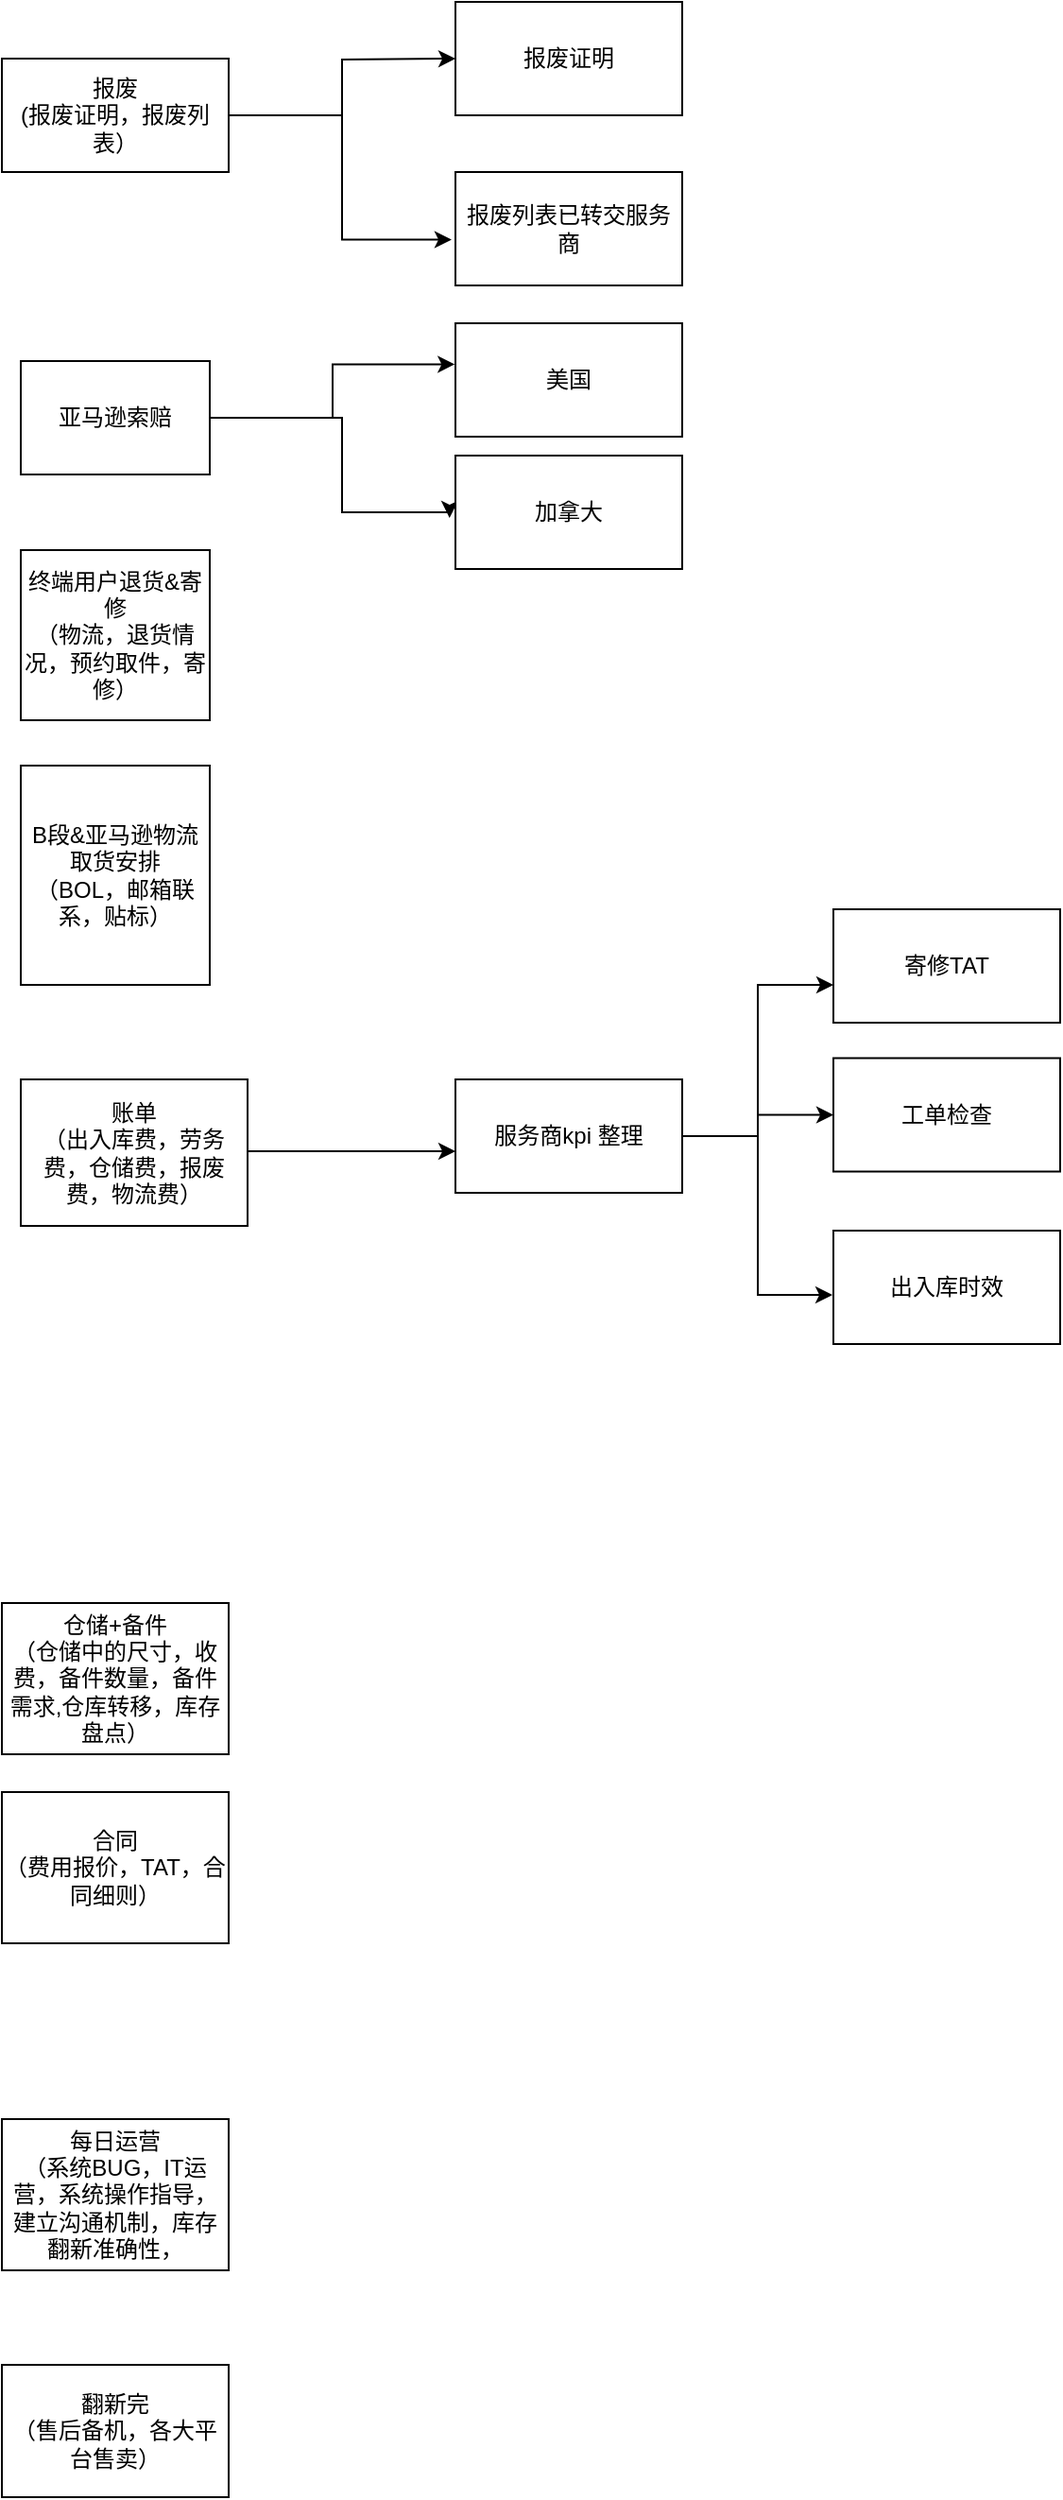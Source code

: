 <mxfile version="28.2.0">
  <diagram name="第 1 页" id="1Esn9ro6XN1vBcYwOcyz">
    <mxGraphModel dx="1737" dy="917" grid="1" gridSize="10" guides="1" tooltips="1" connect="0" arrows="1" fold="1" page="1" pageScale="1" pageWidth="1169" pageHeight="827" math="0" shadow="0">
      <root>
        <mxCell id="0" />
        <mxCell id="1" parent="0" />
        <mxCell id="wjj3jNI6rKhN0fVy201V-10" value="&lt;div&gt;终端用户退货&amp;amp;寄修&lt;/div&gt;&lt;div&gt;（物流，退货情况，预约取件，寄修）&lt;br&gt;&lt;/div&gt;" style="rounded=0;whiteSpace=wrap;html=1;movable=1;resizable=1;rotatable=1;deletable=1;editable=1;locked=0;connectable=1;" parent="1" vertex="1">
          <mxGeometry x="610" y="300" width="100" height="90" as="geometry" />
        </mxCell>
        <mxCell id="wjj3jNI6rKhN0fVy201V-11" value="&lt;div&gt;B段&amp;amp;亚马逊物流取货安排&lt;/div&gt;&lt;div&gt;（BOL，邮箱联系，贴标）&lt;br&gt;&lt;/div&gt;" style="rounded=0;whiteSpace=wrap;html=1;movable=1;resizable=1;rotatable=1;deletable=1;editable=1;locked=0;connectable=1;" parent="1" vertex="1">
          <mxGeometry x="610" y="414" width="100" height="116" as="geometry" />
        </mxCell>
        <mxCell id="yl8fu_R_bbKn2pTYyC4k-1" style="edgeStyle=orthogonalEdgeStyle;rounded=0;orthogonalLoop=1;jettySize=auto;html=1;entryX=-0.003;entryY=0.362;entryDx=0;entryDy=0;entryPerimeter=0;" edge="1" parent="1" source="wjj3jNI6rKhN0fVy201V-15" target="yl8fu_R_bbKn2pTYyC4k-3">
          <mxGeometry relative="1" as="geometry">
            <mxPoint x="790" y="190.0" as="targetPoint" />
          </mxGeometry>
        </mxCell>
        <mxCell id="yl8fu_R_bbKn2pTYyC4k-2" style="edgeStyle=orthogonalEdgeStyle;rounded=0;orthogonalLoop=1;jettySize=auto;html=1;entryX=-0.026;entryY=0.55;entryDx=0;entryDy=0;entryPerimeter=0;" edge="1" parent="1" source="wjj3jNI6rKhN0fVy201V-15" target="yl8fu_R_bbKn2pTYyC4k-5">
          <mxGeometry relative="1" as="geometry">
            <mxPoint x="790" y="280" as="targetPoint" />
            <Array as="points">
              <mxPoint x="780" y="230" />
              <mxPoint x="780" y="280" />
              <mxPoint x="837" y="280" />
            </Array>
          </mxGeometry>
        </mxCell>
        <mxCell id="wjj3jNI6rKhN0fVy201V-15" value="&lt;div&gt;亚马逊索赔&lt;/div&gt;" style="whiteSpace=wrap;html=1;movable=1;resizable=1;rotatable=1;deletable=1;editable=1;locked=0;connectable=1;" parent="1" vertex="1">
          <mxGeometry x="610" y="200" width="100" height="60" as="geometry" />
        </mxCell>
        <mxCell id="kCKUYcgS-TqvOsKxTB6P-13" style="edgeStyle=orthogonalEdgeStyle;rounded=0;orthogonalLoop=1;jettySize=auto;html=1;" parent="1" source="wjj3jNI6rKhN0fVy201V-24" edge="1">
          <mxGeometry relative="1" as="geometry">
            <mxPoint x="840" y="40" as="targetPoint" />
          </mxGeometry>
        </mxCell>
        <mxCell id="kCKUYcgS-TqvOsKxTB6P-15" style="edgeStyle=orthogonalEdgeStyle;rounded=0;orthogonalLoop=1;jettySize=auto;html=1;entryX=-0.017;entryY=0.596;entryDx=0;entryDy=0;entryPerimeter=0;" parent="1" source="wjj3jNI6rKhN0fVy201V-24" target="kCKUYcgS-TqvOsKxTB6P-16" edge="1">
          <mxGeometry relative="1" as="geometry">
            <mxPoint x="780" y="180" as="targetPoint" />
          </mxGeometry>
        </mxCell>
        <mxCell id="wjj3jNI6rKhN0fVy201V-24" value="&lt;div&gt;报废&lt;/div&gt;&lt;div&gt;(报废证明，报废列表）&lt;br&gt;&lt;/div&gt;" style="whiteSpace=wrap;html=1;movable=1;resizable=1;rotatable=1;deletable=1;editable=1;locked=0;connectable=1;" parent="1" vertex="1">
          <mxGeometry x="600" y="40" width="120" height="60" as="geometry" />
        </mxCell>
        <mxCell id="wjj3jNI6rKhN0fVy201V-26" value="&lt;div&gt;翻新完&lt;/div&gt;&lt;div&gt;（售后备机，各大平台售卖）&lt;br&gt;&lt;/div&gt;" style="whiteSpace=wrap;html=1;movable=1;resizable=1;rotatable=1;deletable=1;editable=1;locked=0;connectable=1;" parent="1" vertex="1">
          <mxGeometry x="600" y="1260" width="120" height="70" as="geometry" />
        </mxCell>
        <mxCell id="wjj3jNI6rKhN0fVy201V-44" value="&lt;div&gt;仓储+备件&lt;/div&gt;&lt;div&gt;（仓储中的尺寸，收费，备件数量，备件需求,仓库转移，库存盘点）&lt;br&gt;&lt;/div&gt;" style="rounded=0;whiteSpace=wrap;html=1;movable=1;resizable=1;rotatable=1;deletable=1;editable=1;locked=0;connectable=1;" parent="1" vertex="1">
          <mxGeometry x="600" y="857" width="120" height="80" as="geometry" />
        </mxCell>
        <mxCell id="wjj3jNI6rKhN0fVy201V-45" value="&lt;div&gt;账单&lt;/div&gt;&lt;div&gt;（出入库费，劳务费，仓储费，报废费，物流费）&lt;br&gt;&lt;/div&gt;" style="rounded=0;whiteSpace=wrap;html=1;movable=1;resizable=1;rotatable=1;deletable=1;editable=1;locked=0;connectable=1;" parent="1" vertex="1">
          <mxGeometry x="610" y="580" width="120" height="77.5" as="geometry" />
        </mxCell>
        <mxCell id="wjj3jNI6rKhN0fVy201V-46" value="&lt;div&gt;合同&lt;/div&gt;&lt;div&gt;（费用报价，TAT，合同细则）&lt;br&gt;&lt;/div&gt;" style="rounded=0;whiteSpace=wrap;html=1;movable=1;resizable=1;rotatable=1;deletable=1;editable=1;locked=0;connectable=1;" parent="1" vertex="1">
          <mxGeometry x="600" y="957" width="120" height="80" as="geometry" />
        </mxCell>
        <mxCell id="wjj3jNI6rKhN0fVy201V-49" value="&lt;div&gt;每日运营&lt;/div&gt;&lt;div&gt;（系统BUG，IT运营，系统操作指导，建立沟通机制，库存翻新准确性，&lt;br&gt;&lt;/div&gt;" style="rounded=0;whiteSpace=wrap;html=1;movable=1;resizable=1;rotatable=1;deletable=1;editable=1;locked=0;connectable=1;" parent="1" vertex="1">
          <mxGeometry x="600" y="1130" width="120" height="80" as="geometry" />
        </mxCell>
        <mxCell id="kCKUYcgS-TqvOsKxTB6P-4" value="" style="endArrow=classic;html=1;rounded=0;" parent="1" edge="1">
          <mxGeometry width="50" height="50" relative="1" as="geometry">
            <mxPoint x="730" y="618.04" as="sourcePoint" />
            <mxPoint x="840" y="618.04" as="targetPoint" />
          </mxGeometry>
        </mxCell>
        <mxCell id="kCKUYcgS-TqvOsKxTB6P-6" style="edgeStyle=orthogonalEdgeStyle;rounded=0;orthogonalLoop=1;jettySize=auto;html=1;entryX=0;entryY=0.667;entryDx=0;entryDy=0;entryPerimeter=0;" parent="1" source="kCKUYcgS-TqvOsKxTB6P-5" target="kCKUYcgS-TqvOsKxTB6P-7" edge="1">
          <mxGeometry relative="1" as="geometry">
            <mxPoint x="1010" y="727" as="targetPoint" />
          </mxGeometry>
        </mxCell>
        <mxCell id="kCKUYcgS-TqvOsKxTB6P-10" style="edgeStyle=orthogonalEdgeStyle;rounded=0;orthogonalLoop=1;jettySize=auto;html=1;" parent="1" source="kCKUYcgS-TqvOsKxTB6P-5" target="kCKUYcgS-TqvOsKxTB6P-8" edge="1">
          <mxGeometry relative="1" as="geometry" />
        </mxCell>
        <mxCell id="kCKUYcgS-TqvOsKxTB6P-5" value="服务商kpi 整理" style="rounded=0;whiteSpace=wrap;html=1;" parent="1" vertex="1">
          <mxGeometry x="840" y="580" width="120" height="60" as="geometry" />
        </mxCell>
        <mxCell id="kCKUYcgS-TqvOsKxTB6P-7" value="寄修TAT" style="rounded=0;whiteSpace=wrap;html=1;" parent="1" vertex="1">
          <mxGeometry x="1040" y="490" width="120" height="60" as="geometry" />
        </mxCell>
        <mxCell id="kCKUYcgS-TqvOsKxTB6P-8" value="工单检查" style="rounded=0;whiteSpace=wrap;html=1;" parent="1" vertex="1">
          <mxGeometry x="1040" y="568.75" width="120" height="60" as="geometry" />
        </mxCell>
        <mxCell id="kCKUYcgS-TqvOsKxTB6P-9" value="出入库时效" style="rounded=0;whiteSpace=wrap;html=1;" parent="1" vertex="1">
          <mxGeometry x="1040" y="660" width="120" height="60" as="geometry" />
        </mxCell>
        <mxCell id="kCKUYcgS-TqvOsKxTB6P-11" style="edgeStyle=orthogonalEdgeStyle;rounded=0;orthogonalLoop=1;jettySize=auto;html=1;entryX=-0.004;entryY=0.567;entryDx=0;entryDy=0;entryPerimeter=0;" parent="1" source="kCKUYcgS-TqvOsKxTB6P-5" target="kCKUYcgS-TqvOsKxTB6P-9" edge="1">
          <mxGeometry relative="1" as="geometry" />
        </mxCell>
        <mxCell id="kCKUYcgS-TqvOsKxTB6P-14" value="报废证明" style="rounded=0;whiteSpace=wrap;html=1;" parent="1" vertex="1">
          <mxGeometry x="840" y="10" width="120" height="60" as="geometry" />
        </mxCell>
        <mxCell id="kCKUYcgS-TqvOsKxTB6P-16" value="报废列表已转交服务商" style="rounded=0;whiteSpace=wrap;html=1;" parent="1" vertex="1">
          <mxGeometry x="840" y="100" width="120" height="60" as="geometry" />
        </mxCell>
        <mxCell id="yl8fu_R_bbKn2pTYyC4k-3" value="美国" style="rounded=0;whiteSpace=wrap;html=1;" vertex="1" parent="1">
          <mxGeometry x="840" y="180" width="120" height="60" as="geometry" />
        </mxCell>
        <mxCell id="yl8fu_R_bbKn2pTYyC4k-5" value="加拿大" style="rounded=0;whiteSpace=wrap;html=1;" vertex="1" parent="1">
          <mxGeometry x="840" y="250" width="120" height="60" as="geometry" />
        </mxCell>
      </root>
    </mxGraphModel>
  </diagram>
</mxfile>
